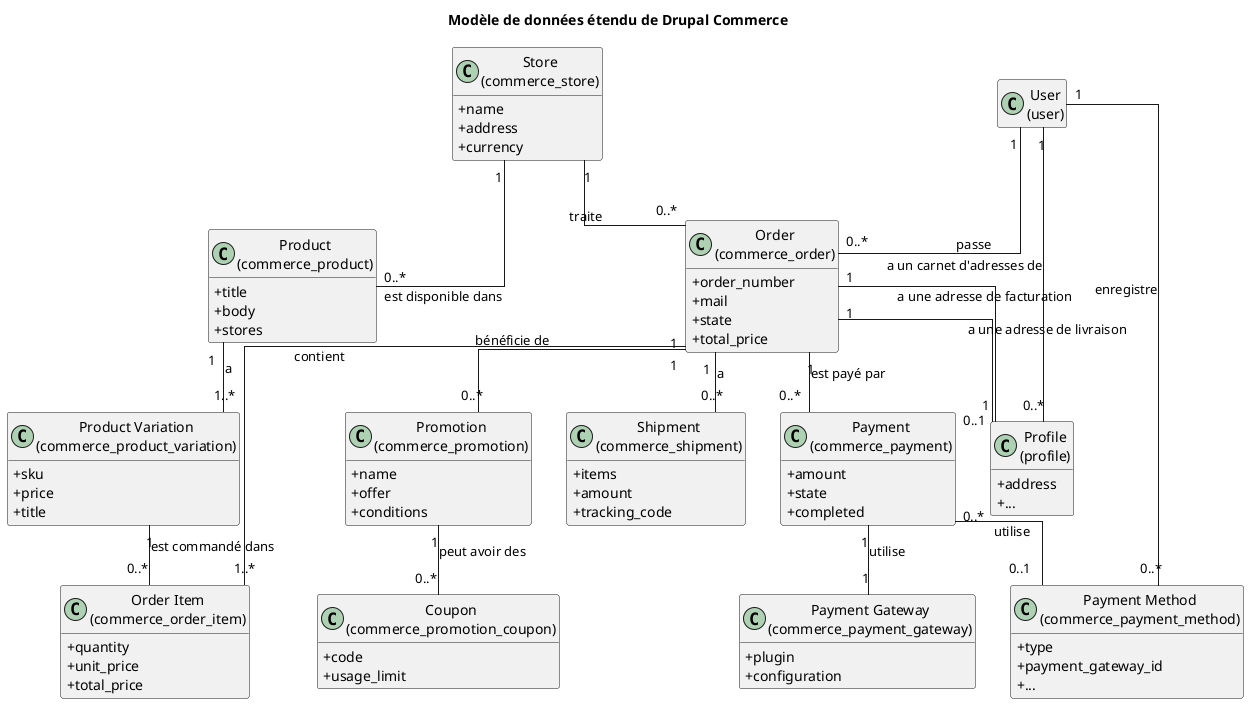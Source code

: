 @startuml
' Titre: Modèle de données étendu de Drupal Commerce
title Modèle de données étendu de Drupal Commerce

' Style
skinparam linetype ortho
skinparam handwritten false
skinparam classAttributeIconSize 0

hide empty members

!define ENTITY class
!define CONFIG_ENTITY class
ENTITY "User\n(user)" as User

ENTITY "Store\n(commerce_store)" as Store {
  + name
  + address
  + currency
}

ENTITY "Product\n(commerce_product)" as Product {
  + title
  + body
  + stores
}

ENTITY "Product Variation\n(commerce_product_variation)" as ProductVariation {
  + sku
  + price
  + title
}

ENTITY "Order\n(commerce_order)" as Order {
  + order_number
  + mail
  + state
  + total_price
}

ENTITY "Profile\n(profile)" as Profile {
  + address
  + ...
}

ENTITY "Order Item\n(commerce_order_item)" as OrderItem {
  + quantity
  + unit_price
  + total_price
}

ENTITY "Payment\n(commerce_payment)" as Payment {
  + amount
  + state
  + completed
}

CONFIG_ENTITY "Payment Gateway\n(commerce_payment_gateway)" as PaymentGateway {
  + plugin
  + configuration
}

ENTITY "Payment Method\n(commerce_payment_method)" as PaymentMethod {
  + type
  + payment_gateway_id
  + ...
}

ENTITY "Promotion\n(commerce_promotion)" as Promotion {
  + name
  + offer
  + conditions
}

ENTITY "Coupon\n(commerce_promotion_coupon)" as Coupon {
  + code
  + usage_limit
}

ENTITY "Shipment\n(commerce_shipment)" as Shipment {
  + items
  + amount
  + tracking_code
}

Store "1" -- "0..*" Product : "est disponible dans"
Product "1" -- "1..*" ProductVariation : "a"
ProductVariation "1" -- "0..*" OrderItem : "est commandé dans"
Order "1" -- "1..*" OrderItem : "contient"
Store "1" -- "0..*" Order : "traite"

User "1" -- "0..*" Order : "passe"

Order "1" -- "1" Profile : "a une adresse de facturation"
Order "1" -- "0..1" Profile : "a une adresse de livraison"
User "1" -- "0..*" Profile : "a un carnet d'adresses de"

Order "1" -- "0..*" Payment : "est payé par"
Payment "1" -- "1" PaymentGateway : "utilise"
Payment "0..*" -- "0..1" PaymentMethod : "utilise"
User "1" -- "0..*" PaymentMethod : "enregistre"

Order "1" -- "0..*" Promotion : "bénéficie de"
Promotion "1" -- "0..*" Coupon : "peut avoir des"

Order "1" -- "0..*" Shipment : "a"

@enduml

